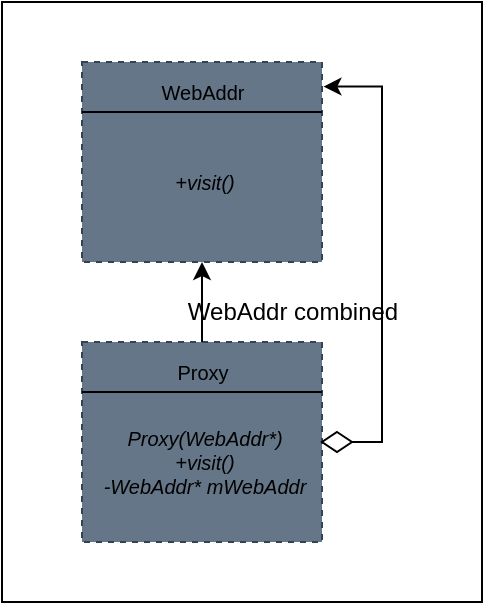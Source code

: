 <mxfile>
    <diagram id="p9zcY6BweZdjVfyTSwwJ" name="第 1 页">
        <mxGraphModel dx="645" dy="532" grid="1" gridSize="10" guides="1" tooltips="1" connect="1" arrows="1" fold="1" page="1" pageScale="1" pageWidth="827" pageHeight="1169" math="0" shadow="0">
            <root>
                <mxCell id="0"/>
                <mxCell id="1" parent="0"/>
                <mxCell id="22" value="" style="group" vertex="1" connectable="0" parent="1">
                    <mxGeometry x="120" y="10" width="240" height="300" as="geometry"/>
                </mxCell>
                <mxCell id="20" value="" style="whiteSpace=wrap;html=1;" vertex="1" parent="22">
                    <mxGeometry width="240" height="300" as="geometry"/>
                </mxCell>
                <mxCell id="4" value="" style="group" vertex="1" connectable="0" parent="22">
                    <mxGeometry x="40" y="30" width="190" height="270" as="geometry"/>
                </mxCell>
                <mxCell id="5" value="" style="whiteSpace=wrap;html=1;fontSize=10;fillColor=#647687;fontColor=#ffffff;strokeColor=#314354;dashed=1;" vertex="1" parent="4">
                    <mxGeometry width="120" height="100" as="geometry"/>
                </mxCell>
                <mxCell id="6" style="edgeStyle=none;html=1;exitX=0;exitY=0.25;exitDx=0;exitDy=0;entryX=1;entryY=0.25;entryDx=0;entryDy=0;fontSize=10;endArrow=none;endFill=0;" edge="1" parent="4" source="5" target="5">
                    <mxGeometry relative="1" as="geometry"/>
                </mxCell>
                <mxCell id="7" value="WebAddr" style="text;html=1;align=center;verticalAlign=middle;resizable=0;points=[];autosize=1;strokeColor=none;fillColor=none;fontSize=10;dashed=1;" vertex="1" parent="4">
                    <mxGeometry x="25" width="70" height="30" as="geometry"/>
                </mxCell>
                <mxCell id="8" value="&lt;i&gt;+visit()&lt;br&gt;&lt;/i&gt;" style="text;html=1;align=center;verticalAlign=middle;resizable=0;points=[];autosize=1;strokeColor=none;fillColor=none;fontSize=10;dashed=1;" vertex="1" parent="4">
                    <mxGeometry x="36" y="45" width="50" height="30" as="geometry"/>
                </mxCell>
                <mxCell id="9" value="" style="group" vertex="1" connectable="0" parent="22">
                    <mxGeometry x="40" y="170" width="121" height="100" as="geometry"/>
                </mxCell>
                <mxCell id="10" value="" style="whiteSpace=wrap;html=1;fontSize=10;fillColor=#647687;fontColor=#ffffff;strokeColor=#314354;dashed=1;" vertex="1" parent="9">
                    <mxGeometry width="120" height="100" as="geometry"/>
                </mxCell>
                <mxCell id="11" style="edgeStyle=none;html=1;exitX=0;exitY=0.25;exitDx=0;exitDy=0;entryX=1;entryY=0.25;entryDx=0;entryDy=0;fontSize=10;endArrow=none;endFill=0;" edge="1" parent="9" source="10" target="10">
                    <mxGeometry relative="1" as="geometry"/>
                </mxCell>
                <mxCell id="12" value="Proxy" style="text;html=1;align=center;verticalAlign=middle;resizable=0;points=[];autosize=1;strokeColor=none;fillColor=none;fontSize=10;dashed=1;" vertex="1" parent="9">
                    <mxGeometry x="35" width="50" height="30" as="geometry"/>
                </mxCell>
                <mxCell id="13" value="&lt;i&gt;Proxy(WebAddr*)&lt;br&gt;+visit()&lt;br&gt;-WebAddr* mWebAddr&lt;br&gt;&lt;/i&gt;" style="text;html=1;align=center;verticalAlign=middle;resizable=0;points=[];autosize=1;strokeColor=none;fillColor=none;fontSize=10;dashed=1;" vertex="1" parent="9">
                    <mxGeometry x="1" y="35" width="120" height="50" as="geometry"/>
                </mxCell>
                <mxCell id="15" style="edgeStyle=none;html=1;entryX=0.5;entryY=1;entryDx=0;entryDy=0;" edge="1" parent="22" source="12" target="5">
                    <mxGeometry relative="1" as="geometry"/>
                </mxCell>
                <mxCell id="18" style="edgeStyle=orthogonalEdgeStyle;html=1;exitX=1;exitY=0.5;exitDx=0;exitDy=0;rounded=0;entryX=1.006;entryY=0.123;entryDx=0;entryDy=0;entryPerimeter=0;" edge="1" parent="22" source="16" target="5">
                    <mxGeometry relative="1" as="geometry">
                        <mxPoint x="220" y="70" as="targetPoint"/>
                        <Array as="points">
                            <mxPoint x="190" y="220"/>
                            <mxPoint x="190" y="42"/>
                        </Array>
                    </mxGeometry>
                </mxCell>
                <mxCell id="16" value="" style="rhombus;whiteSpace=wrap;html=1;fontSize=10;" vertex="1" parent="22">
                    <mxGeometry x="160" y="215" width="15" height="10" as="geometry"/>
                </mxCell>
                <mxCell id="19" value="WebAddr combined" style="text;html=1;align=center;verticalAlign=middle;resizable=0;points=[];autosize=1;strokeColor=none;fillColor=none;" vertex="1" parent="22">
                    <mxGeometry x="80" y="140" width="130" height="30" as="geometry"/>
                </mxCell>
            </root>
        </mxGraphModel>
    </diagram>
</mxfile>